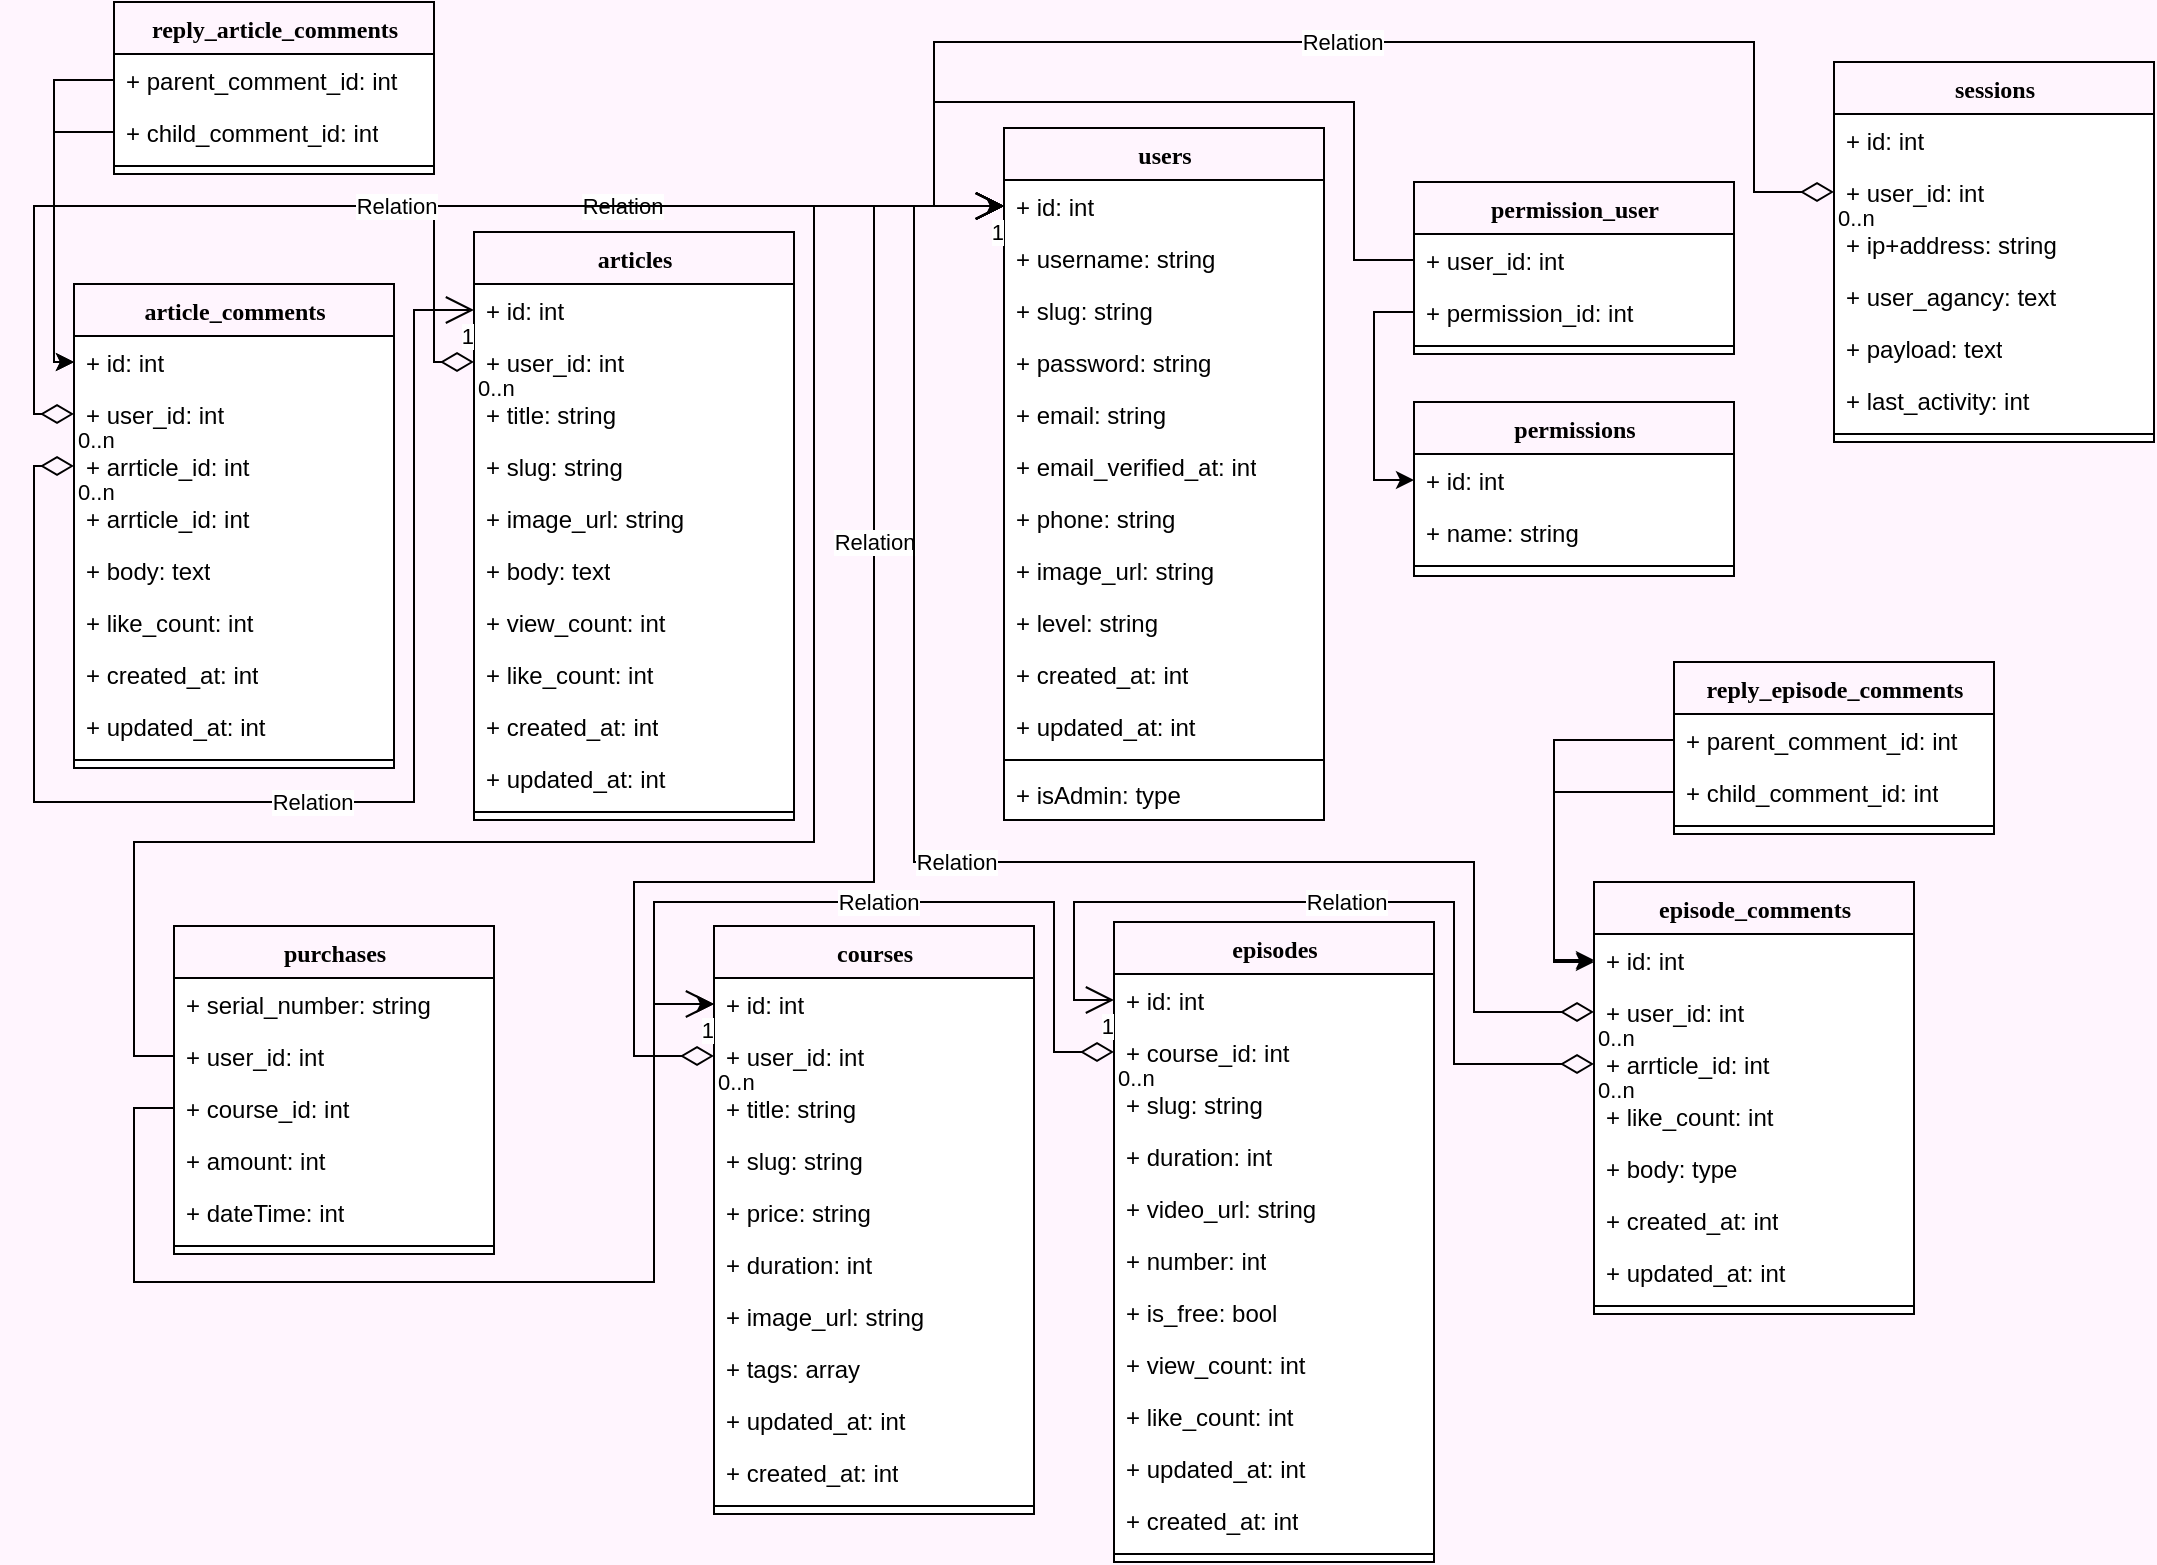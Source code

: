 <mxfile version="20.2.8" type="device"><diagram name="Page-1" id="9f46799a-70d6-7492-0946-bef42562c5a5"><mxGraphModel dx="1240" dy="809" grid="1" gridSize="10" guides="1" tooltips="1" connect="1" arrows="1" fold="1" page="1" pageScale="1" pageWidth="1169" pageHeight="827" background="#FFF5FE" math="0" shadow="0"><root><mxCell id="0"/><mxCell id="1" parent="0"/><mxCell id="78961159f06e98e8-17" value="articles" style="swimlane;html=1;fontStyle=1;align=center;verticalAlign=top;childLayout=stackLayout;horizontal=1;startSize=26;horizontalStack=0;resizeParent=1;resizeLast=0;collapsible=1;marginBottom=0;swimlaneFillColor=#ffffff;rounded=0;shadow=0;comic=0;labelBackgroundColor=none;strokeWidth=1;fillColor=none;fontFamily=Verdana;fontSize=12" parent="1" vertex="1"><mxGeometry x="275" y="135" width="160" height="294" as="geometry"/></mxCell><mxCell id="78961159f06e98e8-21" value="+ id: int" style="text;html=1;strokeColor=none;fillColor=none;align=left;verticalAlign=top;spacingLeft=4;spacingRight=4;whiteSpace=wrap;overflow=hidden;rotatable=0;points=[[0,0.5],[1,0.5]];portConstraint=eastwest;" parent="78961159f06e98e8-17" vertex="1"><mxGeometry y="26" width="160" height="26" as="geometry"/></mxCell><mxCell id="NeCUMd8s_UGiuaTIAhG--6" value="+ user_id: int" style="text;html=1;strokeColor=none;fillColor=none;align=left;verticalAlign=top;spacingLeft=4;spacingRight=4;whiteSpace=wrap;overflow=hidden;rotatable=0;points=[[0,0.5],[1,0.5]];portConstraint=eastwest;" parent="78961159f06e98e8-17" vertex="1"><mxGeometry y="52" width="160" height="26" as="geometry"/></mxCell><mxCell id="78961159f06e98e8-23" value="+ title: string" style="text;html=1;strokeColor=none;fillColor=none;align=left;verticalAlign=top;spacingLeft=4;spacingRight=4;whiteSpace=wrap;overflow=hidden;rotatable=0;points=[[0,0.5],[1,0.5]];portConstraint=eastwest;" parent="78961159f06e98e8-17" vertex="1"><mxGeometry y="78" width="160" height="26" as="geometry"/></mxCell><mxCell id="78961159f06e98e8-25" value="+ slug: string" style="text;html=1;strokeColor=none;fillColor=none;align=left;verticalAlign=top;spacingLeft=4;spacingRight=4;whiteSpace=wrap;overflow=hidden;rotatable=0;points=[[0,0.5],[1,0.5]];portConstraint=eastwest;" parent="78961159f06e98e8-17" vertex="1"><mxGeometry y="104" width="160" height="26" as="geometry"/></mxCell><mxCell id="NeCUMd8s_UGiuaTIAhG--41" value="+ image_url: string" style="text;html=1;strokeColor=none;fillColor=none;align=left;verticalAlign=top;spacingLeft=4;spacingRight=4;whiteSpace=wrap;overflow=hidden;rotatable=0;points=[[0,0.5],[1,0.5]];portConstraint=eastwest;" parent="78961159f06e98e8-17" vertex="1"><mxGeometry y="130" width="160" height="26" as="geometry"/></mxCell><mxCell id="78961159f06e98e8-26" value="+ body: text" style="text;html=1;strokeColor=none;fillColor=none;align=left;verticalAlign=top;spacingLeft=4;spacingRight=4;whiteSpace=wrap;overflow=hidden;rotatable=0;points=[[0,0.5],[1,0.5]];portConstraint=eastwest;" parent="78961159f06e98e8-17" vertex="1"><mxGeometry y="156" width="160" height="26" as="geometry"/></mxCell><mxCell id="yZIpc35py8JejfRJIseU-2" value="+ view_count: int" style="text;html=1;strokeColor=none;fillColor=none;align=left;verticalAlign=top;spacingLeft=4;spacingRight=4;whiteSpace=wrap;overflow=hidden;rotatable=0;points=[[0,0.5],[1,0.5]];portConstraint=eastwest;" vertex="1" parent="78961159f06e98e8-17"><mxGeometry y="182" width="160" height="26" as="geometry"/></mxCell><mxCell id="yZIpc35py8JejfRJIseU-3" value="+ like_count: int" style="text;html=1;strokeColor=none;fillColor=none;align=left;verticalAlign=top;spacingLeft=4;spacingRight=4;whiteSpace=wrap;overflow=hidden;rotatable=0;points=[[0,0.5],[1,0.5]];portConstraint=eastwest;" vertex="1" parent="78961159f06e98e8-17"><mxGeometry y="208" width="160" height="26" as="geometry"/></mxCell><mxCell id="78961159f06e98e8-24" value="+ created_at: int" style="text;html=1;strokeColor=none;fillColor=none;align=left;verticalAlign=top;spacingLeft=4;spacingRight=4;whiteSpace=wrap;overflow=hidden;rotatable=0;points=[[0,0.5],[1,0.5]];portConstraint=eastwest;" parent="78961159f06e98e8-17" vertex="1"><mxGeometry y="234" width="160" height="26" as="geometry"/></mxCell><mxCell id="NeCUMd8s_UGiuaTIAhG--5" value="+ updated_at: int" style="text;html=1;strokeColor=none;fillColor=none;align=left;verticalAlign=top;spacingLeft=4;spacingRight=4;whiteSpace=wrap;overflow=hidden;rotatable=0;points=[[0,0.5],[1,0.5]];portConstraint=eastwest;" parent="78961159f06e98e8-17" vertex="1"><mxGeometry y="260" width="160" height="26" as="geometry"/></mxCell><mxCell id="78961159f06e98e8-19" value="" style="line;html=1;strokeWidth=1;fillColor=none;align=left;verticalAlign=middle;spacingTop=-1;spacingLeft=3;spacingRight=3;rotatable=0;labelPosition=right;points=[];portConstraint=eastwest;" parent="78961159f06e98e8-17" vertex="1"><mxGeometry y="286" width="160" height="8" as="geometry"/></mxCell><mxCell id="78961159f06e98e8-30" value="users" style="swimlane;html=1;fontStyle=1;align=center;verticalAlign=top;childLayout=stackLayout;horizontal=1;startSize=26;horizontalStack=0;resizeParent=1;resizeLast=0;collapsible=1;marginBottom=0;swimlaneFillColor=#ffffff;rounded=0;shadow=0;comic=0;labelBackgroundColor=none;strokeWidth=1;fillColor=none;fontFamily=Verdana;fontSize=12" parent="1" vertex="1"><mxGeometry x="540" y="83" width="160" height="346" as="geometry"/></mxCell><mxCell id="78961159f06e98e8-31" value="+ id: int" style="text;html=1;strokeColor=none;fillColor=none;align=left;verticalAlign=top;spacingLeft=4;spacingRight=4;whiteSpace=wrap;overflow=hidden;rotatable=0;points=[[0,0.5],[1,0.5]];portConstraint=eastwest;" parent="78961159f06e98e8-30" vertex="1"><mxGeometry y="26" width="160" height="26" as="geometry"/></mxCell><mxCell id="78961159f06e98e8-32" value="+ username: string" style="text;html=1;strokeColor=none;fillColor=none;align=left;verticalAlign=top;spacingLeft=4;spacingRight=4;whiteSpace=wrap;overflow=hidden;rotatable=0;points=[[0,0.5],[1,0.5]];portConstraint=eastwest;" parent="78961159f06e98e8-30" vertex="1"><mxGeometry y="52" width="160" height="26" as="geometry"/></mxCell><mxCell id="NeCUMd8s_UGiuaTIAhG--4" value="+ slug: string" style="text;html=1;strokeColor=none;fillColor=none;align=left;verticalAlign=top;spacingLeft=4;spacingRight=4;whiteSpace=wrap;overflow=hidden;rotatable=0;points=[[0,0.5],[1,0.5]];portConstraint=eastwest;" parent="78961159f06e98e8-30" vertex="1"><mxGeometry y="78" width="160" height="26" as="geometry"/></mxCell><mxCell id="78961159f06e98e8-33" value="+ password: string" style="text;html=1;strokeColor=none;fillColor=none;align=left;verticalAlign=top;spacingLeft=4;spacingRight=4;whiteSpace=wrap;overflow=hidden;rotatable=0;points=[[0,0.5],[1,0.5]];portConstraint=eastwest;" parent="78961159f06e98e8-30" vertex="1"><mxGeometry y="104" width="160" height="26" as="geometry"/></mxCell><mxCell id="78961159f06e98e8-34" value="+ email: string" style="text;html=1;strokeColor=none;fillColor=none;align=left;verticalAlign=top;spacingLeft=4;spacingRight=4;whiteSpace=wrap;overflow=hidden;rotatable=0;points=[[0,0.5],[1,0.5]];portConstraint=eastwest;" parent="78961159f06e98e8-30" vertex="1"><mxGeometry y="130" width="160" height="26" as="geometry"/></mxCell><mxCell id="NeCUMd8s_UGiuaTIAhG--81" value="+ email_verified_at: int" style="text;html=1;strokeColor=none;fillColor=none;align=left;verticalAlign=top;spacingLeft=4;spacingRight=4;whiteSpace=wrap;overflow=hidden;rotatable=0;points=[[0,0.5],[1,0.5]];portConstraint=eastwest;" parent="78961159f06e98e8-30" vertex="1"><mxGeometry y="156" width="160" height="26" as="geometry"/></mxCell><mxCell id="78961159f06e98e8-36" value="+ phone: string" style="text;html=1;strokeColor=none;fillColor=none;align=left;verticalAlign=top;spacingLeft=4;spacingRight=4;whiteSpace=wrap;overflow=hidden;rotatable=0;points=[[0,0.5],[1,0.5]];portConstraint=eastwest;" parent="78961159f06e98e8-30" vertex="1"><mxGeometry y="182" width="160" height="26" as="geometry"/></mxCell><mxCell id="NeCUMd8s_UGiuaTIAhG--42" value="+ image_url: string" style="text;html=1;strokeColor=none;fillColor=none;align=left;verticalAlign=top;spacingLeft=4;spacingRight=4;whiteSpace=wrap;overflow=hidden;rotatable=0;points=[[0,0.5],[1,0.5]];portConstraint=eastwest;" parent="78961159f06e98e8-30" vertex="1"><mxGeometry y="208" width="160" height="26" as="geometry"/></mxCell><mxCell id="78961159f06e98e8-37" value="+ level: string" style="text;html=1;strokeColor=none;fillColor=none;align=left;verticalAlign=top;spacingLeft=4;spacingRight=4;whiteSpace=wrap;overflow=hidden;rotatable=0;points=[[0,0.5],[1,0.5]];portConstraint=eastwest;" parent="78961159f06e98e8-30" vertex="1"><mxGeometry y="234" width="160" height="26" as="geometry"/></mxCell><mxCell id="NeCUMd8s_UGiuaTIAhG--1" value="+ created_at: int" style="text;html=1;strokeColor=none;fillColor=none;align=left;verticalAlign=top;spacingLeft=4;spacingRight=4;whiteSpace=wrap;overflow=hidden;rotatable=0;points=[[0,0.5],[1,0.5]];portConstraint=eastwest;" parent="78961159f06e98e8-30" vertex="1"><mxGeometry y="260" width="160" height="26" as="geometry"/></mxCell><mxCell id="NeCUMd8s_UGiuaTIAhG--3" value="+ updated_at: int" style="text;html=1;strokeColor=none;fillColor=none;align=left;verticalAlign=top;spacingLeft=4;spacingRight=4;whiteSpace=wrap;overflow=hidden;rotatable=0;points=[[0,0.5],[1,0.5]];portConstraint=eastwest;" parent="78961159f06e98e8-30" vertex="1"><mxGeometry y="286" width="160" height="26" as="geometry"/></mxCell><mxCell id="78961159f06e98e8-38" value="" style="line;html=1;strokeWidth=1;fillColor=none;align=left;verticalAlign=middle;spacingTop=-1;spacingLeft=3;spacingRight=3;rotatable=0;labelPosition=right;points=[];portConstraint=eastwest;" parent="78961159f06e98e8-30" vertex="1"><mxGeometry y="312" width="160" height="8" as="geometry"/></mxCell><mxCell id="78961159f06e98e8-39" value="+ isAdmin: type" style="text;html=1;strokeColor=none;fillColor=none;align=left;verticalAlign=top;spacingLeft=4;spacingRight=4;whiteSpace=wrap;overflow=hidden;rotatable=0;points=[[0,0.5],[1,0.5]];portConstraint=eastwest;" parent="78961159f06e98e8-30" vertex="1"><mxGeometry y="320" width="160" height="26" as="geometry"/></mxCell><mxCell id="78961159f06e98e8-43" value="permissions" style="swimlane;html=1;fontStyle=1;align=center;verticalAlign=top;childLayout=stackLayout;horizontal=1;startSize=26;horizontalStack=0;resizeParent=1;resizeLast=0;collapsible=1;marginBottom=0;swimlaneFillColor=#ffffff;rounded=0;shadow=0;comic=0;labelBackgroundColor=none;strokeWidth=1;fillColor=none;fontFamily=Verdana;fontSize=12" parent="1" vertex="1"><mxGeometry x="745" y="220" width="160" height="87" as="geometry"/></mxCell><mxCell id="78961159f06e98e8-44" value="+ id: int" style="text;html=1;strokeColor=none;fillColor=none;align=left;verticalAlign=top;spacingLeft=4;spacingRight=4;whiteSpace=wrap;overflow=hidden;rotatable=0;points=[[0,0.5],[1,0.5]];portConstraint=eastwest;" parent="78961159f06e98e8-43" vertex="1"><mxGeometry y="26" width="160" height="26" as="geometry"/></mxCell><mxCell id="78961159f06e98e8-45" value="+ name: string" style="text;html=1;strokeColor=none;fillColor=none;align=left;verticalAlign=top;spacingLeft=4;spacingRight=4;whiteSpace=wrap;overflow=hidden;rotatable=0;points=[[0,0.5],[1,0.5]];portConstraint=eastwest;" parent="78961159f06e98e8-43" vertex="1"><mxGeometry y="52" width="160" height="26" as="geometry"/></mxCell><mxCell id="78961159f06e98e8-51" value="" style="line;html=1;strokeWidth=1;fillColor=none;align=left;verticalAlign=middle;spacingTop=-1;spacingLeft=3;spacingRight=3;rotatable=0;labelPosition=right;points=[];portConstraint=eastwest;" parent="78961159f06e98e8-43" vertex="1"><mxGeometry y="78" width="160" height="8" as="geometry"/></mxCell><mxCell id="78961159f06e98e8-56" value="purchases" style="swimlane;html=1;fontStyle=1;align=center;verticalAlign=top;childLayout=stackLayout;horizontal=1;startSize=26;horizontalStack=0;resizeParent=1;resizeLast=0;collapsible=1;marginBottom=0;swimlaneFillColor=#ffffff;rounded=0;shadow=0;comic=0;labelBackgroundColor=none;strokeWidth=1;fillColor=none;fontFamily=Verdana;fontSize=12" parent="1" vertex="1"><mxGeometry x="125" y="482" width="160" height="164" as="geometry"/></mxCell><mxCell id="78961159f06e98e8-60" value="+ serial_number: string" style="text;html=1;strokeColor=none;fillColor=none;align=left;verticalAlign=top;spacingLeft=4;spacingRight=4;whiteSpace=wrap;overflow=hidden;rotatable=0;points=[[0,0.5],[1,0.5]];portConstraint=eastwest;" parent="78961159f06e98e8-56" vertex="1"><mxGeometry y="26" width="160" height="26" as="geometry"/></mxCell><mxCell id="78961159f06e98e8-59" value="+ user_id: int" style="text;html=1;strokeColor=none;fillColor=none;align=left;verticalAlign=top;spacingLeft=4;spacingRight=4;whiteSpace=wrap;overflow=hidden;rotatable=0;points=[[0,0.5],[1,0.5]];portConstraint=eastwest;" parent="78961159f06e98e8-56" vertex="1"><mxGeometry y="52" width="160" height="26" as="geometry"/></mxCell><mxCell id="78961159f06e98e8-58" value="+ course_id: int" style="text;html=1;strokeColor=none;fillColor=none;align=left;verticalAlign=top;spacingLeft=4;spacingRight=4;whiteSpace=wrap;overflow=hidden;rotatable=0;points=[[0,0.5],[1,0.5]];portConstraint=eastwest;" parent="78961159f06e98e8-56" vertex="1"><mxGeometry y="78" width="160" height="26" as="geometry"/></mxCell><mxCell id="yZIpc35py8JejfRJIseU-8" value="+ amount: int" style="text;html=1;strokeColor=none;fillColor=none;align=left;verticalAlign=top;spacingLeft=4;spacingRight=4;whiteSpace=wrap;overflow=hidden;rotatable=0;points=[[0,0.5],[1,0.5]];portConstraint=eastwest;" vertex="1" parent="78961159f06e98e8-56"><mxGeometry y="104" width="160" height="26" as="geometry"/></mxCell><mxCell id="78961159f06e98e8-61" value="+ dateTime: int" style="text;html=1;strokeColor=none;fillColor=none;align=left;verticalAlign=top;spacingLeft=4;spacingRight=4;whiteSpace=wrap;overflow=hidden;rotatable=0;points=[[0,0.5],[1,0.5]];portConstraint=eastwest;" parent="78961159f06e98e8-56" vertex="1"><mxGeometry y="130" width="160" height="26" as="geometry"/></mxCell><mxCell id="78961159f06e98e8-64" value="" style="line;html=1;strokeWidth=1;fillColor=none;align=left;verticalAlign=middle;spacingTop=-1;spacingLeft=3;spacingRight=3;rotatable=0;labelPosition=right;points=[];portConstraint=eastwest;" parent="78961159f06e98e8-56" vertex="1"><mxGeometry y="156" width="160" height="8" as="geometry"/></mxCell><mxCell id="78961159f06e98e8-69" value="courses" style="swimlane;html=1;fontStyle=1;align=center;verticalAlign=top;childLayout=stackLayout;horizontal=1;startSize=26;horizontalStack=0;resizeParent=1;resizeLast=0;collapsible=1;marginBottom=0;swimlaneFillColor=#ffffff;rounded=0;shadow=0;comic=0;labelBackgroundColor=none;strokeWidth=1;fillColor=none;fontFamily=Verdana;fontSize=12" parent="1" vertex="1"><mxGeometry x="395" y="482" width="160" height="294" as="geometry"/></mxCell><mxCell id="78961159f06e98e8-70" value="+ id: int" style="text;html=1;strokeColor=none;fillColor=none;align=left;verticalAlign=top;spacingLeft=4;spacingRight=4;whiteSpace=wrap;overflow=hidden;rotatable=0;points=[[0,0.5],[1,0.5]];portConstraint=eastwest;" parent="78961159f06e98e8-69" vertex="1"><mxGeometry y="26" width="160" height="26" as="geometry"/></mxCell><mxCell id="78961159f06e98e8-71" value="+ user_id: int" style="text;html=1;strokeColor=none;fillColor=none;align=left;verticalAlign=top;spacingLeft=4;spacingRight=4;whiteSpace=wrap;overflow=hidden;rotatable=0;points=[[0,0.5],[1,0.5]];portConstraint=eastwest;" parent="78961159f06e98e8-69" vertex="1"><mxGeometry y="52" width="160" height="26" as="geometry"/></mxCell><mxCell id="78961159f06e98e8-72" value="+ title: string" style="text;html=1;strokeColor=none;fillColor=none;align=left;verticalAlign=top;spacingLeft=4;spacingRight=4;whiteSpace=wrap;overflow=hidden;rotatable=0;points=[[0,0.5],[1,0.5]];portConstraint=eastwest;" parent="78961159f06e98e8-69" vertex="1"><mxGeometry y="78" width="160" height="26" as="geometry"/></mxCell><mxCell id="NeCUMd8s_UGiuaTIAhG--40" value="+ slug: string" style="text;html=1;strokeColor=none;fillColor=none;align=left;verticalAlign=top;spacingLeft=4;spacingRight=4;whiteSpace=wrap;overflow=hidden;rotatable=0;points=[[0,0.5],[1,0.5]];portConstraint=eastwest;" parent="78961159f06e98e8-69" vertex="1"><mxGeometry y="104" width="160" height="26" as="geometry"/></mxCell><mxCell id="NeCUMd8s_UGiuaTIAhG--55" value="+ price: string" style="text;html=1;strokeColor=none;fillColor=none;align=left;verticalAlign=top;spacingLeft=4;spacingRight=4;whiteSpace=wrap;overflow=hidden;rotatable=0;points=[[0,0.5],[1,0.5]];portConstraint=eastwest;" parent="78961159f06e98e8-69" vertex="1"><mxGeometry y="130" width="160" height="26" as="geometry"/></mxCell><mxCell id="yZIpc35py8JejfRJIseU-7" value="+ duration: int" style="text;html=1;strokeColor=none;fillColor=none;align=left;verticalAlign=top;spacingLeft=4;spacingRight=4;whiteSpace=wrap;overflow=hidden;rotatable=0;points=[[0,0.5],[1,0.5]];portConstraint=eastwest;" vertex="1" parent="78961159f06e98e8-69"><mxGeometry y="156" width="160" height="26" as="geometry"/></mxCell><mxCell id="NeCUMd8s_UGiuaTIAhG--37" value="+ image_url: string" style="text;html=1;strokeColor=none;fillColor=none;align=left;verticalAlign=top;spacingLeft=4;spacingRight=4;whiteSpace=wrap;overflow=hidden;rotatable=0;points=[[0,0.5],[1,0.5]];portConstraint=eastwest;" parent="78961159f06e98e8-69" vertex="1"><mxGeometry y="182" width="160" height="26" as="geometry"/></mxCell><mxCell id="78961159f06e98e8-76" value="+ tags: array" style="text;html=1;strokeColor=none;fillColor=none;align=left;verticalAlign=top;spacingLeft=4;spacingRight=4;whiteSpace=wrap;overflow=hidden;rotatable=0;points=[[0,0.5],[1,0.5]];portConstraint=eastwest;" parent="78961159f06e98e8-69" vertex="1"><mxGeometry y="208" width="160" height="26" as="geometry"/></mxCell><mxCell id="NeCUMd8s_UGiuaTIAhG--38" value="+ updated_at: int" style="text;html=1;strokeColor=none;fillColor=none;align=left;verticalAlign=top;spacingLeft=4;spacingRight=4;whiteSpace=wrap;overflow=hidden;rotatable=0;points=[[0,0.5],[1,0.5]];portConstraint=eastwest;" parent="78961159f06e98e8-69" vertex="1"><mxGeometry y="234" width="160" height="26" as="geometry"/></mxCell><mxCell id="NeCUMd8s_UGiuaTIAhG--39" value="+ created_at: int" style="text;html=1;strokeColor=none;fillColor=none;align=left;verticalAlign=top;spacingLeft=4;spacingRight=4;whiteSpace=wrap;overflow=hidden;rotatable=0;points=[[0,0.5],[1,0.5]];portConstraint=eastwest;" parent="78961159f06e98e8-69" vertex="1"><mxGeometry y="260" width="160" height="26" as="geometry"/></mxCell><mxCell id="78961159f06e98e8-77" value="" style="line;html=1;strokeWidth=1;fillColor=none;align=left;verticalAlign=middle;spacingTop=-1;spacingLeft=3;spacingRight=3;rotatable=0;labelPosition=right;points=[];portConstraint=eastwest;" parent="78961159f06e98e8-69" vertex="1"><mxGeometry y="286" width="160" height="8" as="geometry"/></mxCell><mxCell id="78961159f06e98e8-82" value="episodes" style="swimlane;html=1;fontStyle=1;align=center;verticalAlign=top;childLayout=stackLayout;horizontal=1;startSize=26;horizontalStack=0;resizeParent=1;resizeLast=0;collapsible=1;marginBottom=0;swimlaneFillColor=#ffffff;rounded=0;shadow=0;comic=0;labelBackgroundColor=none;strokeWidth=1;fillColor=none;fontFamily=Verdana;fontSize=12" parent="1" vertex="1"><mxGeometry x="595" y="480" width="160" height="320" as="geometry"/></mxCell><mxCell id="NeCUMd8s_UGiuaTIAhG--34" value="+ id: int" style="text;html=1;strokeColor=none;fillColor=none;align=left;verticalAlign=top;spacingLeft=4;spacingRight=4;whiteSpace=wrap;overflow=hidden;rotatable=0;points=[[0,0.5],[1,0.5]];portConstraint=eastwest;" parent="78961159f06e98e8-82" vertex="1"><mxGeometry y="26" width="160" height="26" as="geometry"/></mxCell><mxCell id="NeCUMd8s_UGiuaTIAhG--36" value="+ course_id: int" style="text;html=1;strokeColor=none;fillColor=none;align=left;verticalAlign=top;spacingLeft=4;spacingRight=4;whiteSpace=wrap;overflow=hidden;rotatable=0;points=[[0,0.5],[1,0.5]];portConstraint=eastwest;" parent="78961159f06e98e8-82" vertex="1"><mxGeometry y="52" width="160" height="26" as="geometry"/></mxCell><mxCell id="78961159f06e98e8-75" value="+ slug: string" style="text;html=1;strokeColor=none;fillColor=none;align=left;verticalAlign=top;spacingLeft=4;spacingRight=4;whiteSpace=wrap;overflow=hidden;rotatable=0;points=[[0,0.5],[1,0.5]];portConstraint=eastwest;" parent="78961159f06e98e8-82" vertex="1"><mxGeometry y="78" width="160" height="26" as="geometry"/></mxCell><mxCell id="78961159f06e98e8-74" value="+ duration: int" style="text;html=1;strokeColor=none;fillColor=none;align=left;verticalAlign=top;spacingLeft=4;spacingRight=4;whiteSpace=wrap;overflow=hidden;rotatable=0;points=[[0,0.5],[1,0.5]];portConstraint=eastwest;" parent="78961159f06e98e8-82" vertex="1"><mxGeometry y="104" width="160" height="26" as="geometry"/></mxCell><mxCell id="78961159f06e98e8-84" value="+ video_url: string" style="text;html=1;strokeColor=none;fillColor=none;align=left;verticalAlign=top;spacingLeft=4;spacingRight=4;whiteSpace=wrap;overflow=hidden;rotatable=0;points=[[0,0.5],[1,0.5]];portConstraint=eastwest;" parent="78961159f06e98e8-82" vertex="1"><mxGeometry y="130" width="160" height="26" as="geometry"/></mxCell><mxCell id="yZIpc35py8JejfRJIseU-6" value="+ number: int" style="text;html=1;strokeColor=none;fillColor=none;align=left;verticalAlign=top;spacingLeft=4;spacingRight=4;whiteSpace=wrap;overflow=hidden;rotatable=0;points=[[0,0.5],[1,0.5]];portConstraint=eastwest;" vertex="1" parent="78961159f06e98e8-82"><mxGeometry y="156" width="160" height="26" as="geometry"/></mxCell><mxCell id="NeCUMd8s_UGiuaTIAhG--65" value="+ is_free: bool" style="text;html=1;strokeColor=none;fillColor=none;align=left;verticalAlign=top;spacingLeft=4;spacingRight=4;whiteSpace=wrap;overflow=hidden;rotatable=0;points=[[0,0.5],[1,0.5]];portConstraint=eastwest;" parent="78961159f06e98e8-82" vertex="1"><mxGeometry y="182" width="160" height="26" as="geometry"/></mxCell><mxCell id="yZIpc35py8JejfRJIseU-4" value="+ view_count: int" style="text;html=1;strokeColor=none;fillColor=none;align=left;verticalAlign=top;spacingLeft=4;spacingRight=4;whiteSpace=wrap;overflow=hidden;rotatable=0;points=[[0,0.5],[1,0.5]];portConstraint=eastwest;" vertex="1" parent="78961159f06e98e8-82"><mxGeometry y="208" width="160" height="26" as="geometry"/></mxCell><mxCell id="yZIpc35py8JejfRJIseU-5" value="+ like_count: int" style="text;html=1;strokeColor=none;fillColor=none;align=left;verticalAlign=top;spacingLeft=4;spacingRight=4;whiteSpace=wrap;overflow=hidden;rotatable=0;points=[[0,0.5],[1,0.5]];portConstraint=eastwest;" vertex="1" parent="78961159f06e98e8-82"><mxGeometry y="234" width="160" height="26" as="geometry"/></mxCell><mxCell id="NeCUMd8s_UGiuaTIAhG--30" value="+ updated_at: int" style="text;html=1;strokeColor=none;fillColor=none;align=left;verticalAlign=top;spacingLeft=4;spacingRight=4;whiteSpace=wrap;overflow=hidden;rotatable=0;points=[[0,0.5],[1,0.5]];portConstraint=eastwest;" parent="78961159f06e98e8-82" vertex="1"><mxGeometry y="260" width="160" height="26" as="geometry"/></mxCell><mxCell id="NeCUMd8s_UGiuaTIAhG--29" value="+ created_at: int" style="text;html=1;strokeColor=none;fillColor=none;align=left;verticalAlign=top;spacingLeft=4;spacingRight=4;whiteSpace=wrap;overflow=hidden;rotatable=0;points=[[0,0.5],[1,0.5]];portConstraint=eastwest;" parent="78961159f06e98e8-82" vertex="1"><mxGeometry y="286" width="160" height="26" as="geometry"/></mxCell><mxCell id="78961159f06e98e8-90" value="" style="line;html=1;strokeWidth=1;fillColor=none;align=left;verticalAlign=middle;spacingTop=-1;spacingLeft=3;spacingRight=3;rotatable=0;labelPosition=right;points=[];portConstraint=eastwest;" parent="78961159f06e98e8-82" vertex="1"><mxGeometry y="312" width="160" height="8" as="geometry"/></mxCell><mxCell id="78961159f06e98e8-95" value="sessions" style="swimlane;html=1;fontStyle=1;align=center;verticalAlign=top;childLayout=stackLayout;horizontal=1;startSize=26;horizontalStack=0;resizeParent=1;resizeLast=0;collapsible=1;marginBottom=0;swimlaneFillColor=#ffffff;rounded=0;shadow=0;comic=0;labelBackgroundColor=none;strokeWidth=1;fillColor=none;fontFamily=Verdana;fontSize=12" parent="1" vertex="1"><mxGeometry x="955" y="50" width="160" height="190" as="geometry"/></mxCell><mxCell id="NeCUMd8s_UGiuaTIAhG--82" value="+ id: int" style="text;html=1;strokeColor=none;fillColor=none;align=left;verticalAlign=top;spacingLeft=4;spacingRight=4;whiteSpace=wrap;overflow=hidden;rotatable=0;points=[[0,0.5],[1,0.5]];portConstraint=eastwest;" parent="78961159f06e98e8-95" vertex="1"><mxGeometry y="26" width="160" height="26" as="geometry"/></mxCell><mxCell id="NeCUMd8s_UGiuaTIAhG--83" value="+ user_id: int" style="text;html=1;strokeColor=none;fillColor=none;align=left;verticalAlign=top;spacingLeft=4;spacingRight=4;whiteSpace=wrap;overflow=hidden;rotatable=0;points=[[0,0.5],[1,0.5]];portConstraint=eastwest;" parent="78961159f06e98e8-95" vertex="1"><mxGeometry y="52" width="160" height="26" as="geometry"/></mxCell><mxCell id="78961159f06e98e8-97" value="+ ip+address: string" style="text;html=1;strokeColor=none;fillColor=none;align=left;verticalAlign=top;spacingLeft=4;spacingRight=4;whiteSpace=wrap;overflow=hidden;rotatable=0;points=[[0,0.5],[1,0.5]];portConstraint=eastwest;" parent="78961159f06e98e8-95" vertex="1"><mxGeometry y="78" width="160" height="26" as="geometry"/></mxCell><mxCell id="78961159f06e98e8-98" value="+ user_agancy: text" style="text;html=1;strokeColor=none;fillColor=none;align=left;verticalAlign=top;spacingLeft=4;spacingRight=4;whiteSpace=wrap;overflow=hidden;rotatable=0;points=[[0,0.5],[1,0.5]];portConstraint=eastwest;" parent="78961159f06e98e8-95" vertex="1"><mxGeometry y="104" width="160" height="26" as="geometry"/></mxCell><mxCell id="78961159f06e98e8-102" value="+ payload: text" style="text;html=1;strokeColor=none;fillColor=none;align=left;verticalAlign=top;spacingLeft=4;spacingRight=4;whiteSpace=wrap;overflow=hidden;rotatable=0;points=[[0,0.5],[1,0.5]];portConstraint=eastwest;" parent="78961159f06e98e8-95" vertex="1"><mxGeometry y="130" width="160" height="26" as="geometry"/></mxCell><mxCell id="NeCUMd8s_UGiuaTIAhG--84" value="+ last_activity&lt;span style=&quot;background-color: initial;&quot;&gt;: int&lt;/span&gt;" style="text;html=1;strokeColor=none;fillColor=none;align=left;verticalAlign=top;spacingLeft=4;spacingRight=4;whiteSpace=wrap;overflow=hidden;rotatable=0;points=[[0,0.5],[1,0.5]];portConstraint=eastwest;" parent="78961159f06e98e8-95" vertex="1"><mxGeometry y="156" width="160" height="26" as="geometry"/></mxCell><mxCell id="78961159f06e98e8-103" value="" style="line;html=1;strokeWidth=1;fillColor=none;align=left;verticalAlign=middle;spacingTop=-1;spacingLeft=3;spacingRight=3;rotatable=0;labelPosition=right;points=[];portConstraint=eastwest;" parent="78961159f06e98e8-95" vertex="1"><mxGeometry y="182" width="160" height="8" as="geometry"/></mxCell><mxCell id="78961159f06e98e8-108" value="permission_user" style="swimlane;html=1;fontStyle=1;align=center;verticalAlign=top;childLayout=stackLayout;horizontal=1;startSize=26;horizontalStack=0;resizeParent=1;resizeLast=0;collapsible=1;marginBottom=0;swimlaneFillColor=#ffffff;rounded=0;shadow=0;comic=0;labelBackgroundColor=none;strokeWidth=1;fillColor=none;fontFamily=Verdana;fontSize=12" parent="1" vertex="1"><mxGeometry x="745" y="110" width="160" height="86" as="geometry"/></mxCell><mxCell id="NeCUMd8s_UGiuaTIAhG--79" value="+ user_id: int" style="text;html=1;strokeColor=none;fillColor=none;align=left;verticalAlign=top;spacingLeft=4;spacingRight=4;whiteSpace=wrap;overflow=hidden;rotatable=0;points=[[0,0.5],[1,0.5]];portConstraint=eastwest;" parent="78961159f06e98e8-108" vertex="1"><mxGeometry y="26" width="160" height="26" as="geometry"/></mxCell><mxCell id="78961159f06e98e8-109" value="+ permission_id: int" style="text;html=1;strokeColor=none;fillColor=none;align=left;verticalAlign=top;spacingLeft=4;spacingRight=4;whiteSpace=wrap;overflow=hidden;rotatable=0;points=[[0,0.5],[1,0.5]];portConstraint=eastwest;" parent="78961159f06e98e8-108" vertex="1"><mxGeometry y="52" width="160" height="26" as="geometry"/></mxCell><mxCell id="78961159f06e98e8-116" value="" style="line;html=1;strokeWidth=1;fillColor=none;align=left;verticalAlign=middle;spacingTop=-1;spacingLeft=3;spacingRight=3;rotatable=0;labelPosition=right;points=[];portConstraint=eastwest;" parent="78961159f06e98e8-108" vertex="1"><mxGeometry y="78" width="160" height="8" as="geometry"/></mxCell><mxCell id="NeCUMd8s_UGiuaTIAhG--8" value="Relation" style="endArrow=open;html=1;endSize=12;startArrow=diamondThin;startSize=14;startFill=0;edgeStyle=orthogonalEdgeStyle;rounded=0;exitX=0;exitY=0.5;exitDx=0;exitDy=0;entryX=0;entryY=0.5;entryDx=0;entryDy=0;" parent="1" source="NeCUMd8s_UGiuaTIAhG--6" target="78961159f06e98e8-31" edge="1"><mxGeometry relative="1" as="geometry"><mxPoint x="265" y="40" as="sourcePoint"/><mxPoint x="425" y="40" as="targetPoint"/><Array as="points"><mxPoint x="255" y="200"/><mxPoint x="255" y="122"/></Array></mxGeometry></mxCell><mxCell id="NeCUMd8s_UGiuaTIAhG--9" value="0..n" style="edgeLabel;resizable=0;html=1;align=left;verticalAlign=top;" parent="NeCUMd8s_UGiuaTIAhG--8" connectable="0" vertex="1"><mxGeometry x="-1" relative="1" as="geometry"/></mxCell><mxCell id="NeCUMd8s_UGiuaTIAhG--10" value="1" style="edgeLabel;resizable=0;html=1;align=right;verticalAlign=top;" parent="NeCUMd8s_UGiuaTIAhG--8" connectable="0" vertex="1"><mxGeometry x="1" relative="1" as="geometry"/></mxCell><mxCell id="NeCUMd8s_UGiuaTIAhG--11" value="article_comments" style="swimlane;html=1;fontStyle=1;align=center;verticalAlign=top;childLayout=stackLayout;horizontal=1;startSize=26;horizontalStack=0;resizeParent=1;resizeLast=0;collapsible=1;marginBottom=0;swimlaneFillColor=#ffffff;rounded=0;shadow=0;comic=0;labelBackgroundColor=none;strokeWidth=1;fillColor=none;fontFamily=Verdana;fontSize=12" parent="1" vertex="1"><mxGeometry x="75" y="161" width="160" height="242" as="geometry"/></mxCell><mxCell id="NeCUMd8s_UGiuaTIAhG--12" value="+ id: int" style="text;html=1;strokeColor=none;fillColor=none;align=left;verticalAlign=top;spacingLeft=4;spacingRight=4;whiteSpace=wrap;overflow=hidden;rotatable=0;points=[[0,0.5],[1,0.5]];portConstraint=eastwest;" parent="NeCUMd8s_UGiuaTIAhG--11" vertex="1"><mxGeometry y="26" width="160" height="26" as="geometry"/></mxCell><mxCell id="NeCUMd8s_UGiuaTIAhG--13" value="+ user_id: int" style="text;html=1;strokeColor=none;fillColor=none;align=left;verticalAlign=top;spacingLeft=4;spacingRight=4;whiteSpace=wrap;overflow=hidden;rotatable=0;points=[[0,0.5],[1,0.5]];portConstraint=eastwest;" parent="NeCUMd8s_UGiuaTIAhG--11" vertex="1"><mxGeometry y="52" width="160" height="26" as="geometry"/></mxCell><mxCell id="NeCUMd8s_UGiuaTIAhG--23" value="+ arrticle_id: int" style="text;html=1;strokeColor=none;fillColor=none;align=left;verticalAlign=top;spacingLeft=4;spacingRight=4;whiteSpace=wrap;overflow=hidden;rotatable=0;points=[[0,0.5],[1,0.5]];portConstraint=eastwest;" parent="NeCUMd8s_UGiuaTIAhG--11" vertex="1"><mxGeometry y="78" width="160" height="26" as="geometry"/></mxCell><mxCell id="NeCUMd8s_UGiuaTIAhG--14" value="+ arrticle_id: int" style="text;html=1;strokeColor=none;fillColor=none;align=left;verticalAlign=top;spacingLeft=4;spacingRight=4;whiteSpace=wrap;overflow=hidden;rotatable=0;points=[[0,0.5],[1,0.5]];portConstraint=eastwest;" parent="NeCUMd8s_UGiuaTIAhG--11" vertex="1"><mxGeometry y="104" width="160" height="26" as="geometry"/></mxCell><mxCell id="NeCUMd8s_UGiuaTIAhG--76" value="+ body: text" style="text;html=1;strokeColor=none;fillColor=none;align=left;verticalAlign=top;spacingLeft=4;spacingRight=4;whiteSpace=wrap;overflow=hidden;rotatable=0;points=[[0,0.5],[1,0.5]];portConstraint=eastwest;" parent="NeCUMd8s_UGiuaTIAhG--11" vertex="1"><mxGeometry y="130" width="160" height="26" as="geometry"/></mxCell><mxCell id="yZIpc35py8JejfRJIseU-1" value="+ like_count: int" style="text;html=1;strokeColor=none;fillColor=none;align=left;verticalAlign=top;spacingLeft=4;spacingRight=4;whiteSpace=wrap;overflow=hidden;rotatable=0;points=[[0,0.5],[1,0.5]];portConstraint=eastwest;" vertex="1" parent="NeCUMd8s_UGiuaTIAhG--11"><mxGeometry y="156" width="160" height="26" as="geometry"/></mxCell><mxCell id="NeCUMd8s_UGiuaTIAhG--17" value="+ created_at: int" style="text;html=1;strokeColor=none;fillColor=none;align=left;verticalAlign=top;spacingLeft=4;spacingRight=4;whiteSpace=wrap;overflow=hidden;rotatable=0;points=[[0,0.5],[1,0.5]];portConstraint=eastwest;" parent="NeCUMd8s_UGiuaTIAhG--11" vertex="1"><mxGeometry y="182" width="160" height="26" as="geometry"/></mxCell><mxCell id="NeCUMd8s_UGiuaTIAhG--18" value="+ updated_at: int" style="text;html=1;strokeColor=none;fillColor=none;align=left;verticalAlign=top;spacingLeft=4;spacingRight=4;whiteSpace=wrap;overflow=hidden;rotatable=0;points=[[0,0.5],[1,0.5]];portConstraint=eastwest;" parent="NeCUMd8s_UGiuaTIAhG--11" vertex="1"><mxGeometry y="208" width="160" height="26" as="geometry"/></mxCell><mxCell id="NeCUMd8s_UGiuaTIAhG--19" value="" style="line;html=1;strokeWidth=1;fillColor=none;align=left;verticalAlign=middle;spacingTop=-1;spacingLeft=3;spacingRight=3;rotatable=0;labelPosition=right;points=[];portConstraint=eastwest;" parent="NeCUMd8s_UGiuaTIAhG--11" vertex="1"><mxGeometry y="234" width="160" height="8" as="geometry"/></mxCell><mxCell id="NeCUMd8s_UGiuaTIAhG--20" value="Relation" style="endArrow=open;html=1;endSize=12;startArrow=diamondThin;startSize=14;startFill=0;edgeStyle=orthogonalEdgeStyle;rounded=0;exitX=0;exitY=0.5;exitDx=0;exitDy=0;entryX=0;entryY=0.5;entryDx=0;entryDy=0;" parent="1" source="NeCUMd8s_UGiuaTIAhG--13" target="78961159f06e98e8-31" edge="1"><mxGeometry relative="1" as="geometry"><mxPoint x="55" y="60" as="sourcePoint"/><mxPoint x="415" y="80" as="targetPoint"/><Array as="points"><mxPoint x="55" y="226"/><mxPoint x="55" y="122"/></Array></mxGeometry></mxCell><mxCell id="NeCUMd8s_UGiuaTIAhG--21" value="0..n" style="edgeLabel;resizable=0;html=1;align=left;verticalAlign=top;" parent="NeCUMd8s_UGiuaTIAhG--20" connectable="0" vertex="1"><mxGeometry x="-1" relative="1" as="geometry"/></mxCell><mxCell id="NeCUMd8s_UGiuaTIAhG--22" value="1" style="edgeLabel;resizable=0;html=1;align=right;verticalAlign=top;" parent="NeCUMd8s_UGiuaTIAhG--20" connectable="0" vertex="1"><mxGeometry x="1" relative="1" as="geometry"/></mxCell><mxCell id="NeCUMd8s_UGiuaTIAhG--24" value="Relation" style="endArrow=open;html=1;endSize=12;startArrow=diamondThin;startSize=14;startFill=0;edgeStyle=orthogonalEdgeStyle;rounded=0;exitX=0;exitY=0.5;exitDx=0;exitDy=0;entryX=0;entryY=0.5;entryDx=0;entryDy=0;" parent="1" source="NeCUMd8s_UGiuaTIAhG--23" target="78961159f06e98e8-21" edge="1"><mxGeometry relative="1" as="geometry"><mxPoint x="25" y="310" as="sourcePoint"/><mxPoint x="185" y="310" as="targetPoint"/><Array as="points"><mxPoint x="55" y="252"/><mxPoint x="55" y="420"/><mxPoint x="245" y="420"/><mxPoint x="245" y="174"/></Array></mxGeometry></mxCell><mxCell id="NeCUMd8s_UGiuaTIAhG--25" value="0..n" style="edgeLabel;resizable=0;html=1;align=left;verticalAlign=top;" parent="NeCUMd8s_UGiuaTIAhG--24" connectable="0" vertex="1"><mxGeometry x="-1" relative="1" as="geometry"/></mxCell><mxCell id="NeCUMd8s_UGiuaTIAhG--26" value="1" style="edgeLabel;resizable=0;html=1;align=right;verticalAlign=top;" parent="NeCUMd8s_UGiuaTIAhG--24" connectable="0" vertex="1"><mxGeometry x="1" relative="1" as="geometry"/></mxCell><mxCell id="NeCUMd8s_UGiuaTIAhG--31" value="Relation" style="endArrow=open;html=1;endSize=12;startArrow=diamondThin;startSize=14;startFill=0;edgeStyle=orthogonalEdgeStyle;rounded=0;exitX=0;exitY=0.5;exitDx=0;exitDy=0;entryX=0;entryY=0.5;entryDx=0;entryDy=0;" parent="1" source="78961159f06e98e8-71" target="78961159f06e98e8-31" edge="1"><mxGeometry x="0.283" relative="1" as="geometry"><mxPoint x="365" y="320" as="sourcePoint"/><mxPoint x="445" y="160" as="targetPoint"/><Array as="points"><mxPoint x="355" y="547"/><mxPoint x="355" y="460"/><mxPoint x="475" y="460"/><mxPoint x="475" y="122"/></Array><mxPoint as="offset"/></mxGeometry></mxCell><mxCell id="NeCUMd8s_UGiuaTIAhG--32" value="0..n" style="edgeLabel;resizable=0;html=1;align=left;verticalAlign=top;" parent="NeCUMd8s_UGiuaTIAhG--31" connectable="0" vertex="1"><mxGeometry x="-1" relative="1" as="geometry"/></mxCell><mxCell id="NeCUMd8s_UGiuaTIAhG--33" value="1" style="edgeLabel;resizable=0;html=1;align=right;verticalAlign=top;" parent="NeCUMd8s_UGiuaTIAhG--31" connectable="0" vertex="1"><mxGeometry x="1" relative="1" as="geometry"/></mxCell><mxCell id="NeCUMd8s_UGiuaTIAhG--43" value="Relation" style="endArrow=open;html=1;endSize=12;startArrow=diamondThin;startSize=14;startFill=0;edgeStyle=orthogonalEdgeStyle;rounded=0;exitX=0;exitY=0.5;exitDx=0;exitDy=0;entryX=0;entryY=0.5;entryDx=0;entryDy=0;" parent="1" source="NeCUMd8s_UGiuaTIAhG--36" target="78961159f06e98e8-70" edge="1"><mxGeometry relative="1" as="geometry"><mxPoint x="485" y="440" as="sourcePoint"/><mxPoint x="505" y="450" as="targetPoint"/><Array as="points"><mxPoint x="565" y="545"/><mxPoint x="565" y="470"/><mxPoint x="365" y="470"/><mxPoint x="365" y="521"/></Array></mxGeometry></mxCell><mxCell id="NeCUMd8s_UGiuaTIAhG--44" value="0..n" style="edgeLabel;resizable=0;html=1;align=left;verticalAlign=top;" parent="NeCUMd8s_UGiuaTIAhG--43" connectable="0" vertex="1"><mxGeometry x="-1" relative="1" as="geometry"/></mxCell><mxCell id="NeCUMd8s_UGiuaTIAhG--45" value="1" style="edgeLabel;resizable=0;html=1;align=right;verticalAlign=top;" parent="NeCUMd8s_UGiuaTIAhG--43" connectable="0" vertex="1"><mxGeometry x="1" relative="1" as="geometry"/></mxCell><mxCell id="NeCUMd8s_UGiuaTIAhG--46" value="episode_comments" style="swimlane;html=1;fontStyle=1;align=center;verticalAlign=top;childLayout=stackLayout;horizontal=1;startSize=26;horizontalStack=0;resizeParent=1;resizeLast=0;collapsible=1;marginBottom=0;swimlaneFillColor=#ffffff;rounded=0;shadow=0;comic=0;labelBackgroundColor=none;strokeWidth=1;fillColor=none;fontFamily=Verdana;fontSize=12" parent="1" vertex="1"><mxGeometry x="835" y="460" width="160" height="216" as="geometry"/></mxCell><mxCell id="NeCUMd8s_UGiuaTIAhG--47" value="+ id: int" style="text;html=1;strokeColor=none;fillColor=none;align=left;verticalAlign=top;spacingLeft=4;spacingRight=4;whiteSpace=wrap;overflow=hidden;rotatable=0;points=[[0,0.5],[1,0.5]];portConstraint=eastwest;" parent="NeCUMd8s_UGiuaTIAhG--46" vertex="1"><mxGeometry y="26" width="160" height="26" as="geometry"/></mxCell><mxCell id="NeCUMd8s_UGiuaTIAhG--48" value="+ user_id: int" style="text;html=1;strokeColor=none;fillColor=none;align=left;verticalAlign=top;spacingLeft=4;spacingRight=4;whiteSpace=wrap;overflow=hidden;rotatable=0;points=[[0,0.5],[1,0.5]];portConstraint=eastwest;" parent="NeCUMd8s_UGiuaTIAhG--46" vertex="1"><mxGeometry y="52" width="160" height="26" as="geometry"/></mxCell><mxCell id="NeCUMd8s_UGiuaTIAhG--49" value="+ arrticle_id: int" style="text;html=1;strokeColor=none;fillColor=none;align=left;verticalAlign=top;spacingLeft=4;spacingRight=4;whiteSpace=wrap;overflow=hidden;rotatable=0;points=[[0,0.5],[1,0.5]];portConstraint=eastwest;" parent="NeCUMd8s_UGiuaTIAhG--46" vertex="1"><mxGeometry y="78" width="160" height="26" as="geometry"/></mxCell><mxCell id="NeCUMd8s_UGiuaTIAhG--50" value="+ like_count: int" style="text;html=1;strokeColor=none;fillColor=none;align=left;verticalAlign=top;spacingLeft=4;spacingRight=4;whiteSpace=wrap;overflow=hidden;rotatable=0;points=[[0,0.5],[1,0.5]];portConstraint=eastwest;" parent="NeCUMd8s_UGiuaTIAhG--46" vertex="1"><mxGeometry y="104" width="160" height="26" as="geometry"/></mxCell><mxCell id="NeCUMd8s_UGiuaTIAhG--51" value="+ body: type" style="text;html=1;strokeColor=none;fillColor=none;align=left;verticalAlign=top;spacingLeft=4;spacingRight=4;whiteSpace=wrap;overflow=hidden;rotatable=0;points=[[0,0.5],[1,0.5]];portConstraint=eastwest;" parent="NeCUMd8s_UGiuaTIAhG--46" vertex="1"><mxGeometry y="130" width="160" height="26" as="geometry"/></mxCell><mxCell id="NeCUMd8s_UGiuaTIAhG--52" value="+ created_at: int" style="text;html=1;strokeColor=none;fillColor=none;align=left;verticalAlign=top;spacingLeft=4;spacingRight=4;whiteSpace=wrap;overflow=hidden;rotatable=0;points=[[0,0.5],[1,0.5]];portConstraint=eastwest;" parent="NeCUMd8s_UGiuaTIAhG--46" vertex="1"><mxGeometry y="156" width="160" height="26" as="geometry"/></mxCell><mxCell id="NeCUMd8s_UGiuaTIAhG--53" value="+ updated_at: int" style="text;html=1;strokeColor=none;fillColor=none;align=left;verticalAlign=top;spacingLeft=4;spacingRight=4;whiteSpace=wrap;overflow=hidden;rotatable=0;points=[[0,0.5],[1,0.5]];portConstraint=eastwest;" parent="NeCUMd8s_UGiuaTIAhG--46" vertex="1"><mxGeometry y="182" width="160" height="26" as="geometry"/></mxCell><mxCell id="NeCUMd8s_UGiuaTIAhG--54" value="" style="line;html=1;strokeWidth=1;fillColor=none;align=left;verticalAlign=middle;spacingTop=-1;spacingLeft=3;spacingRight=3;rotatable=0;labelPosition=right;points=[];portConstraint=eastwest;" parent="NeCUMd8s_UGiuaTIAhG--46" vertex="1"><mxGeometry y="208" width="160" height="8" as="geometry"/></mxCell><mxCell id="NeCUMd8s_UGiuaTIAhG--56" value="Relation" style="endArrow=open;html=1;endSize=12;startArrow=diamondThin;startSize=14;startFill=0;edgeStyle=orthogonalEdgeStyle;rounded=0;exitX=0;exitY=0.5;exitDx=0;exitDy=0;entryX=0;entryY=0.5;entryDx=0;entryDy=0;" parent="1" source="NeCUMd8s_UGiuaTIAhG--49" target="NeCUMd8s_UGiuaTIAhG--34" edge="1"><mxGeometry relative="1" as="geometry"><mxPoint x="695" y="414" as="sourcePoint"/><mxPoint x="685" y="420" as="targetPoint"/><Array as="points"><mxPoint x="765" y="551"/><mxPoint x="765" y="470"/><mxPoint x="575" y="470"/><mxPoint x="575" y="519"/></Array><mxPoint as="offset"/></mxGeometry></mxCell><mxCell id="NeCUMd8s_UGiuaTIAhG--57" value="0..n" style="edgeLabel;resizable=0;html=1;align=left;verticalAlign=top;" parent="NeCUMd8s_UGiuaTIAhG--56" connectable="0" vertex="1"><mxGeometry x="-1" relative="1" as="geometry"/></mxCell><mxCell id="NeCUMd8s_UGiuaTIAhG--58" value="1" style="edgeLabel;resizable=0;html=1;align=right;verticalAlign=top;" parent="NeCUMd8s_UGiuaTIAhG--56" connectable="0" vertex="1"><mxGeometry x="1" relative="1" as="geometry"/></mxCell><mxCell id="NeCUMd8s_UGiuaTIAhG--61" value="Relation" style="endArrow=open;html=1;endSize=12;startArrow=diamondThin;startSize=14;startFill=0;edgeStyle=orthogonalEdgeStyle;rounded=0;exitX=0;exitY=0.5;exitDx=0;exitDy=0;entryX=0;entryY=0.5;entryDx=0;entryDy=0;" parent="1" source="NeCUMd8s_UGiuaTIAhG--48" target="78961159f06e98e8-31" edge="1"><mxGeometry relative="1" as="geometry"><mxPoint x="765" y="360" as="sourcePoint"/><mxPoint x="695" y="30" as="targetPoint"/><Array as="points"><mxPoint x="775" y="525"/><mxPoint x="775" y="450"/><mxPoint x="495" y="450"/><mxPoint x="495" y="122"/></Array></mxGeometry></mxCell><mxCell id="NeCUMd8s_UGiuaTIAhG--62" value="0..n" style="edgeLabel;resizable=0;html=1;align=left;verticalAlign=top;" parent="NeCUMd8s_UGiuaTIAhG--61" connectable="0" vertex="1"><mxGeometry x="-1" relative="1" as="geometry"/></mxCell><mxCell id="NeCUMd8s_UGiuaTIAhG--63" value="1" style="edgeLabel;resizable=0;html=1;align=right;verticalAlign=top;" parent="NeCUMd8s_UGiuaTIAhG--61" connectable="0" vertex="1"><mxGeometry x="1" relative="1" as="geometry"/></mxCell><mxCell id="NeCUMd8s_UGiuaTIAhG--69" style="edgeStyle=orthogonalEdgeStyle;rounded=0;orthogonalLoop=1;jettySize=auto;html=1;exitX=0;exitY=0.5;exitDx=0;exitDy=0;entryX=0;entryY=0.5;entryDx=0;entryDy=0;" parent="1" source="78961159f06e98e8-59" target="78961159f06e98e8-31" edge="1"><mxGeometry relative="1" as="geometry"><Array as="points"><mxPoint x="105" y="547"/><mxPoint x="105" y="440"/><mxPoint x="445" y="440"/><mxPoint x="445" y="122"/></Array></mxGeometry></mxCell><mxCell id="NeCUMd8s_UGiuaTIAhG--70" style="edgeStyle=orthogonalEdgeStyle;rounded=0;orthogonalLoop=1;jettySize=auto;html=1;exitX=0;exitY=0.5;exitDx=0;exitDy=0;entryX=0;entryY=0.5;entryDx=0;entryDy=0;" parent="1" source="78961159f06e98e8-58" target="78961159f06e98e8-70" edge="1"><mxGeometry relative="1" as="geometry"><Array as="points"><mxPoint x="105" y="573"/><mxPoint x="105" y="660"/><mxPoint x="365" y="660"/><mxPoint x="365" y="521"/></Array></mxGeometry></mxCell><mxCell id="NeCUMd8s_UGiuaTIAhG--77" style="edgeStyle=orthogonalEdgeStyle;rounded=0;orthogonalLoop=1;jettySize=auto;html=1;exitX=0;exitY=0.5;exitDx=0;exitDy=0;entryX=0;entryY=0.5;entryDx=0;entryDy=0;" parent="1" source="78961159f06e98e8-109" target="78961159f06e98e8-44" edge="1"><mxGeometry relative="1" as="geometry"/></mxCell><mxCell id="NeCUMd8s_UGiuaTIAhG--80" style="edgeStyle=orthogonalEdgeStyle;rounded=0;orthogonalLoop=1;jettySize=auto;html=1;entryX=0;entryY=0.5;entryDx=0;entryDy=0;" parent="1" source="NeCUMd8s_UGiuaTIAhG--79" target="78961159f06e98e8-31" edge="1"><mxGeometry relative="1" as="geometry"><Array as="points"><mxPoint x="715" y="149"/><mxPoint x="715" y="70"/><mxPoint x="505" y="70"/><mxPoint x="505" y="122"/></Array></mxGeometry></mxCell><mxCell id="NeCUMd8s_UGiuaTIAhG--85" value="Relation" style="endArrow=open;html=1;endSize=12;startArrow=diamondThin;startSize=14;startFill=0;edgeStyle=orthogonalEdgeStyle;rounded=0;entryX=0;entryY=0.5;entryDx=0;entryDy=0;exitX=0;exitY=0.5;exitDx=0;exitDy=0;" parent="1" source="NeCUMd8s_UGiuaTIAhG--83" target="78961159f06e98e8-31" edge="1"><mxGeometry relative="1" as="geometry"><mxPoint x="945" y="110" as="sourcePoint"/><mxPoint x="1155" y="130" as="targetPoint"/><Array as="points"><mxPoint x="915" y="115"/><mxPoint x="915" y="40"/><mxPoint x="505" y="40"/><mxPoint x="505" y="122"/></Array></mxGeometry></mxCell><mxCell id="NeCUMd8s_UGiuaTIAhG--86" value="0..n" style="edgeLabel;resizable=0;html=1;align=left;verticalAlign=top;" parent="NeCUMd8s_UGiuaTIAhG--85" connectable="0" vertex="1"><mxGeometry x="-1" relative="1" as="geometry"/></mxCell><mxCell id="NeCUMd8s_UGiuaTIAhG--87" value="1" style="edgeLabel;resizable=0;html=1;align=right;verticalAlign=top;" parent="NeCUMd8s_UGiuaTIAhG--85" connectable="0" vertex="1"><mxGeometry x="1" relative="1" as="geometry"/></mxCell><mxCell id="yZIpc35py8JejfRJIseU-9" value="reply_episode_comments" style="swimlane;html=1;fontStyle=1;align=center;verticalAlign=top;childLayout=stackLayout;horizontal=1;startSize=26;horizontalStack=0;resizeParent=1;resizeLast=0;collapsible=1;marginBottom=0;swimlaneFillColor=#ffffff;rounded=0;shadow=0;comic=0;labelBackgroundColor=none;strokeWidth=1;fillColor=none;fontFamily=Verdana;fontSize=12" vertex="1" parent="1"><mxGeometry x="875" y="350" width="160" height="86" as="geometry"/></mxCell><mxCell id="yZIpc35py8JejfRJIseU-10" value="+ parent_comment_id: int" style="text;html=1;strokeColor=none;fillColor=none;align=left;verticalAlign=top;spacingLeft=4;spacingRight=4;whiteSpace=wrap;overflow=hidden;rotatable=0;points=[[0,0.5],[1,0.5]];portConstraint=eastwest;" vertex="1" parent="yZIpc35py8JejfRJIseU-9"><mxGeometry y="26" width="160" height="26" as="geometry"/></mxCell><mxCell id="yZIpc35py8JejfRJIseU-18" value="+ child_comment_id: int" style="text;html=1;strokeColor=none;fillColor=none;align=left;verticalAlign=top;spacingLeft=4;spacingRight=4;whiteSpace=wrap;overflow=hidden;rotatable=0;points=[[0,0.5],[1,0.5]];portConstraint=eastwest;" vertex="1" parent="yZIpc35py8JejfRJIseU-9"><mxGeometry y="52" width="160" height="26" as="geometry"/></mxCell><mxCell id="yZIpc35py8JejfRJIseU-17" value="" style="line;html=1;strokeWidth=1;fillColor=none;align=left;verticalAlign=middle;spacingTop=-1;spacingLeft=3;spacingRight=3;rotatable=0;labelPosition=right;points=[];portConstraint=eastwest;" vertex="1" parent="yZIpc35py8JejfRJIseU-9"><mxGeometry y="78" width="160" height="8" as="geometry"/></mxCell><mxCell id="yZIpc35py8JejfRJIseU-20" style="edgeStyle=orthogonalEdgeStyle;rounded=0;orthogonalLoop=1;jettySize=auto;html=1;entryX=0;entryY=0.5;entryDx=0;entryDy=0;" edge="1" parent="1" source="yZIpc35py8JejfRJIseU-10" target="NeCUMd8s_UGiuaTIAhG--47"><mxGeometry relative="1" as="geometry"/></mxCell><mxCell id="yZIpc35py8JejfRJIseU-21" style="edgeStyle=orthogonalEdgeStyle;rounded=0;orthogonalLoop=1;jettySize=auto;html=1;exitX=0;exitY=0.5;exitDx=0;exitDy=0;" edge="1" parent="1" source="yZIpc35py8JejfRJIseU-18"><mxGeometry relative="1" as="geometry"><mxPoint x="835" y="500" as="targetPoint"/><Array as="points"><mxPoint x="815" y="415"/><mxPoint x="815" y="500"/></Array></mxGeometry></mxCell><mxCell id="yZIpc35py8JejfRJIseU-22" value="reply_article_comments" style="swimlane;html=1;fontStyle=1;align=center;verticalAlign=top;childLayout=stackLayout;horizontal=1;startSize=26;horizontalStack=0;resizeParent=1;resizeLast=0;collapsible=1;marginBottom=0;swimlaneFillColor=#ffffff;rounded=0;shadow=0;comic=0;labelBackgroundColor=none;strokeWidth=1;fillColor=none;fontFamily=Verdana;fontSize=12" vertex="1" parent="1"><mxGeometry x="95" y="20" width="160" height="86" as="geometry"/></mxCell><mxCell id="yZIpc35py8JejfRJIseU-23" value="+ parent_comment_id: int" style="text;html=1;strokeColor=none;fillColor=none;align=left;verticalAlign=top;spacingLeft=4;spacingRight=4;whiteSpace=wrap;overflow=hidden;rotatable=0;points=[[0,0.5],[1,0.5]];portConstraint=eastwest;" vertex="1" parent="yZIpc35py8JejfRJIseU-22"><mxGeometry y="26" width="160" height="26" as="geometry"/></mxCell><mxCell id="yZIpc35py8JejfRJIseU-24" value="+ child_comment_id: int" style="text;html=1;strokeColor=none;fillColor=none;align=left;verticalAlign=top;spacingLeft=4;spacingRight=4;whiteSpace=wrap;overflow=hidden;rotatable=0;points=[[0,0.5],[1,0.5]];portConstraint=eastwest;" vertex="1" parent="yZIpc35py8JejfRJIseU-22"><mxGeometry y="52" width="160" height="26" as="geometry"/></mxCell><mxCell id="yZIpc35py8JejfRJIseU-25" value="" style="line;html=1;strokeWidth=1;fillColor=none;align=left;verticalAlign=middle;spacingTop=-1;spacingLeft=3;spacingRight=3;rotatable=0;labelPosition=right;points=[];portConstraint=eastwest;" vertex="1" parent="yZIpc35py8JejfRJIseU-22"><mxGeometry y="78" width="160" height="8" as="geometry"/></mxCell><mxCell id="yZIpc35py8JejfRJIseU-27" style="edgeStyle=orthogonalEdgeStyle;rounded=0;orthogonalLoop=1;jettySize=auto;html=1;exitX=0;exitY=0.5;exitDx=0;exitDy=0;entryX=0;entryY=0.5;entryDx=0;entryDy=0;" edge="1" parent="1" source="yZIpc35py8JejfRJIseU-23" target="NeCUMd8s_UGiuaTIAhG--12"><mxGeometry relative="1" as="geometry"><Array as="points"><mxPoint x="65" y="59"/><mxPoint x="65" y="200"/></Array></mxGeometry></mxCell><mxCell id="yZIpc35py8JejfRJIseU-28" style="edgeStyle=orthogonalEdgeStyle;rounded=0;orthogonalLoop=1;jettySize=auto;html=1;exitX=0;exitY=0.5;exitDx=0;exitDy=0;entryX=0;entryY=0.5;entryDx=0;entryDy=0;" edge="1" parent="1" source="yZIpc35py8JejfRJIseU-24" target="NeCUMd8s_UGiuaTIAhG--12"><mxGeometry relative="1" as="geometry"><Array as="points"><mxPoint x="65" y="85"/><mxPoint x="65" y="200"/></Array></mxGeometry></mxCell></root></mxGraphModel></diagram></mxfile>